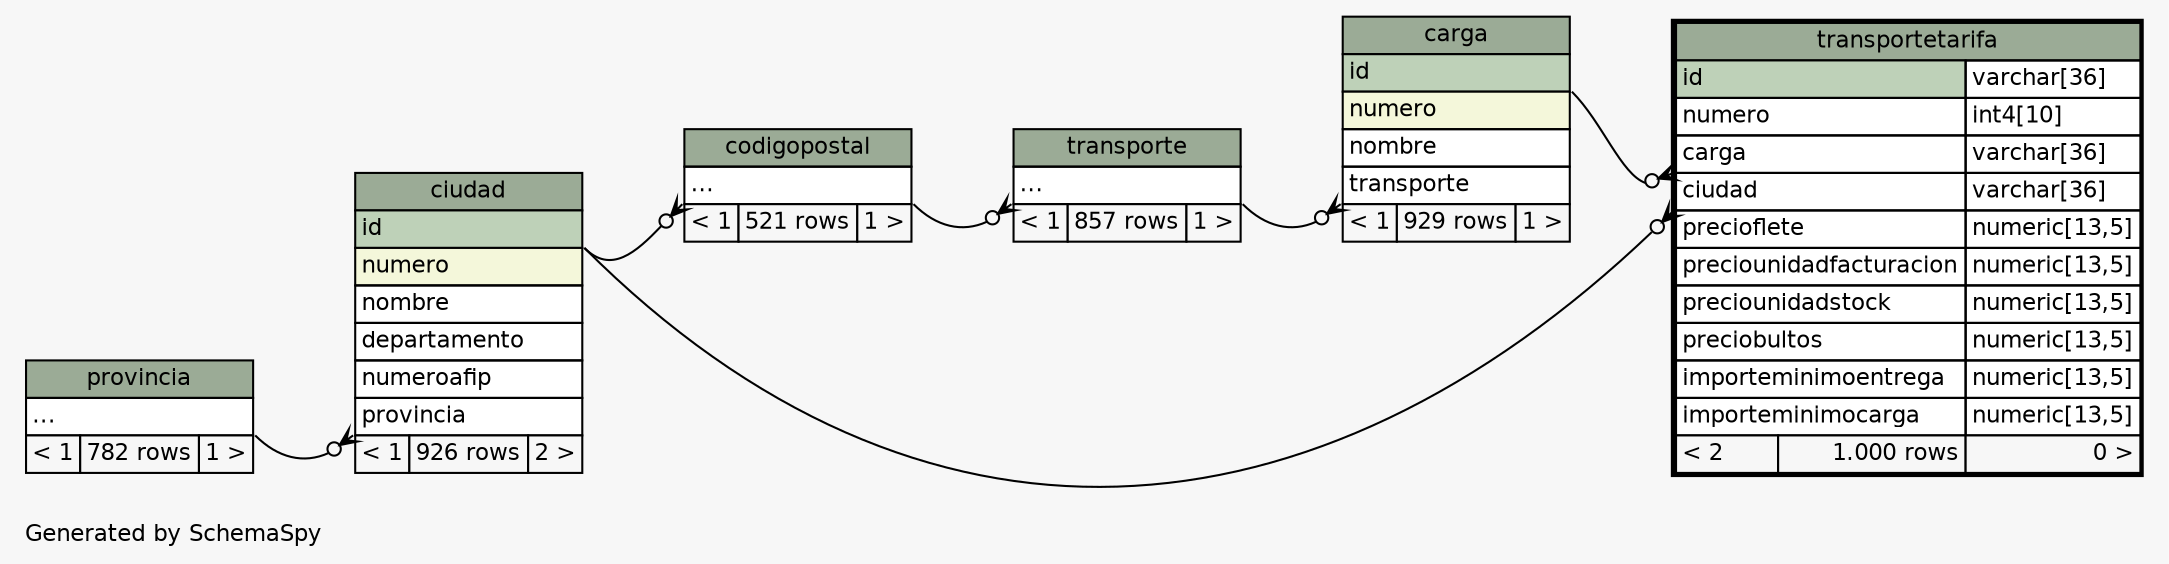 // dot 2.2.1 on Windows 10 10.0
// SchemaSpy rev 590
digraph "twoDegreesRelationshipsDiagram" {
  graph [
    rankdir="RL"
    bgcolor="#f7f7f7"
    label="\nGenerated by SchemaSpy"
    labeljust="l"
    nodesep="0.18"
    ranksep="0.46"
    fontname="Helvetica"
    fontsize="11"
  ];
  node [
    fontname="Helvetica"
    fontsize="11"
    shape="plaintext"
  ];
  edge [
    arrowsize="0.8"
  ];
  "carga":"transporte":sw -> "transporte":"elipses":se [arrowhead=none dir=back arrowtail=crowodot];
  "ciudad":"provincia":sw -> "provincia":"elipses":se [arrowhead=none dir=back arrowtail=crowodot];
  "codigopostal":"elipses":sw -> "ciudad":"id":se [arrowhead=none dir=back arrowtail=crowodot];
  "transporte":"elipses":sw -> "codigopostal":"elipses":se [arrowhead=none dir=back arrowtail=crowodot];
  "transportetarifa":"carga":sw -> "carga":"id":se [arrowhead=none dir=back arrowtail=crowodot];
  "transportetarifa":"ciudad":sw -> "ciudad":"id":se [arrowhead=none dir=back arrowtail=crowodot];
  "carga" [
    label=<
    <TABLE BORDER="0" CELLBORDER="1" CELLSPACING="0" BGCOLOR="#ffffff">
      <TR><TD COLSPAN="3" BGCOLOR="#9bab96" ALIGN="CENTER">carga</TD></TR>
      <TR><TD PORT="id" COLSPAN="3" BGCOLOR="#bed1b8" ALIGN="LEFT">id</TD></TR>
      <TR><TD PORT="numero" COLSPAN="3" BGCOLOR="#f4f7da" ALIGN="LEFT">numero</TD></TR>
      <TR><TD PORT="nombre" COLSPAN="3" ALIGN="LEFT">nombre</TD></TR>
      <TR><TD PORT="transporte" COLSPAN="3" ALIGN="LEFT">transporte</TD></TR>
      <TR><TD ALIGN="LEFT" BGCOLOR="#f7f7f7">&lt; 1</TD><TD ALIGN="RIGHT" BGCOLOR="#f7f7f7">929 rows</TD><TD ALIGN="RIGHT" BGCOLOR="#f7f7f7">1 &gt;</TD></TR>
    </TABLE>>
    URL="carga.html"
    tooltip="carga"
  ];
  "ciudad" [
    label=<
    <TABLE BORDER="0" CELLBORDER="1" CELLSPACING="0" BGCOLOR="#ffffff">
      <TR><TD COLSPAN="3" BGCOLOR="#9bab96" ALIGN="CENTER">ciudad</TD></TR>
      <TR><TD PORT="id" COLSPAN="3" BGCOLOR="#bed1b8" ALIGN="LEFT">id</TD></TR>
      <TR><TD PORT="numero" COLSPAN="3" BGCOLOR="#f4f7da" ALIGN="LEFT">numero</TD></TR>
      <TR><TD PORT="nombre" COLSPAN="3" ALIGN="LEFT">nombre</TD></TR>
      <TR><TD PORT="departamento" COLSPAN="3" ALIGN="LEFT">departamento</TD></TR>
      <TR><TD PORT="numeroafip" COLSPAN="3" ALIGN="LEFT">numeroafip</TD></TR>
      <TR><TD PORT="provincia" COLSPAN="3" ALIGN="LEFT">provincia</TD></TR>
      <TR><TD ALIGN="LEFT" BGCOLOR="#f7f7f7">&lt; 1</TD><TD ALIGN="RIGHT" BGCOLOR="#f7f7f7">926 rows</TD><TD ALIGN="RIGHT" BGCOLOR="#f7f7f7">2 &gt;</TD></TR>
    </TABLE>>
    URL="ciudad.html"
    tooltip="ciudad"
  ];
  "codigopostal" [
    label=<
    <TABLE BORDER="0" CELLBORDER="1" CELLSPACING="0" BGCOLOR="#ffffff">
      <TR><TD COLSPAN="3" BGCOLOR="#9bab96" ALIGN="CENTER">codigopostal</TD></TR>
      <TR><TD PORT="elipses" COLSPAN="3" ALIGN="LEFT">...</TD></TR>
      <TR><TD ALIGN="LEFT" BGCOLOR="#f7f7f7">&lt; 1</TD><TD ALIGN="RIGHT" BGCOLOR="#f7f7f7">521 rows</TD><TD ALIGN="RIGHT" BGCOLOR="#f7f7f7">1 &gt;</TD></TR>
    </TABLE>>
    URL="codigopostal.html"
    tooltip="codigopostal"
  ];
  "provincia" [
    label=<
    <TABLE BORDER="0" CELLBORDER="1" CELLSPACING="0" BGCOLOR="#ffffff">
      <TR><TD COLSPAN="3" BGCOLOR="#9bab96" ALIGN="CENTER">provincia</TD></TR>
      <TR><TD PORT="elipses" COLSPAN="3" ALIGN="LEFT">...</TD></TR>
      <TR><TD ALIGN="LEFT" BGCOLOR="#f7f7f7">&lt; 1</TD><TD ALIGN="RIGHT" BGCOLOR="#f7f7f7">782 rows</TD><TD ALIGN="RIGHT" BGCOLOR="#f7f7f7">1 &gt;</TD></TR>
    </TABLE>>
    URL="provincia.html"
    tooltip="provincia"
  ];
  "transporte" [
    label=<
    <TABLE BORDER="0" CELLBORDER="1" CELLSPACING="0" BGCOLOR="#ffffff">
      <TR><TD COLSPAN="3" BGCOLOR="#9bab96" ALIGN="CENTER">transporte</TD></TR>
      <TR><TD PORT="elipses" COLSPAN="3" ALIGN="LEFT">...</TD></TR>
      <TR><TD ALIGN="LEFT" BGCOLOR="#f7f7f7">&lt; 1</TD><TD ALIGN="RIGHT" BGCOLOR="#f7f7f7">857 rows</TD><TD ALIGN="RIGHT" BGCOLOR="#f7f7f7">1 &gt;</TD></TR>
    </TABLE>>
    URL="transporte.html"
    tooltip="transporte"
  ];
  "transportetarifa" [
    label=<
    <TABLE BORDER="2" CELLBORDER="1" CELLSPACING="0" BGCOLOR="#ffffff">
      <TR><TD COLSPAN="3" BGCOLOR="#9bab96" ALIGN="CENTER">transportetarifa</TD></TR>
      <TR><TD PORT="id" COLSPAN="2" BGCOLOR="#bed1b8" ALIGN="LEFT">id</TD><TD PORT="id.type" ALIGN="LEFT">varchar[36]</TD></TR>
      <TR><TD PORT="numero" COLSPAN="2" ALIGN="LEFT">numero</TD><TD PORT="numero.type" ALIGN="LEFT">int4[10]</TD></TR>
      <TR><TD PORT="carga" COLSPAN="2" ALIGN="LEFT">carga</TD><TD PORT="carga.type" ALIGN="LEFT">varchar[36]</TD></TR>
      <TR><TD PORT="ciudad" COLSPAN="2" ALIGN="LEFT">ciudad</TD><TD PORT="ciudad.type" ALIGN="LEFT">varchar[36]</TD></TR>
      <TR><TD PORT="precioflete" COLSPAN="2" ALIGN="LEFT">precioflete</TD><TD PORT="precioflete.type" ALIGN="LEFT">numeric[13,5]</TD></TR>
      <TR><TD PORT="preciounidadfacturacion" COLSPAN="2" ALIGN="LEFT">preciounidadfacturacion</TD><TD PORT="preciounidadfacturacion.type" ALIGN="LEFT">numeric[13,5]</TD></TR>
      <TR><TD PORT="preciounidadstock" COLSPAN="2" ALIGN="LEFT">preciounidadstock</TD><TD PORT="preciounidadstock.type" ALIGN="LEFT">numeric[13,5]</TD></TR>
      <TR><TD PORT="preciobultos" COLSPAN="2" ALIGN="LEFT">preciobultos</TD><TD PORT="preciobultos.type" ALIGN="LEFT">numeric[13,5]</TD></TR>
      <TR><TD PORT="importeminimoentrega" COLSPAN="2" ALIGN="LEFT">importeminimoentrega</TD><TD PORT="importeminimoentrega.type" ALIGN="LEFT">numeric[13,5]</TD></TR>
      <TR><TD PORT="importeminimocarga" COLSPAN="2" ALIGN="LEFT">importeminimocarga</TD><TD PORT="importeminimocarga.type" ALIGN="LEFT">numeric[13,5]</TD></TR>
      <TR><TD ALIGN="LEFT" BGCOLOR="#f7f7f7">&lt; 2</TD><TD ALIGN="RIGHT" BGCOLOR="#f7f7f7">1.000 rows</TD><TD ALIGN="RIGHT" BGCOLOR="#f7f7f7">0 &gt;</TD></TR>
    </TABLE>>
    URL="transportetarifa.html"
    tooltip="transportetarifa"
  ];
}
